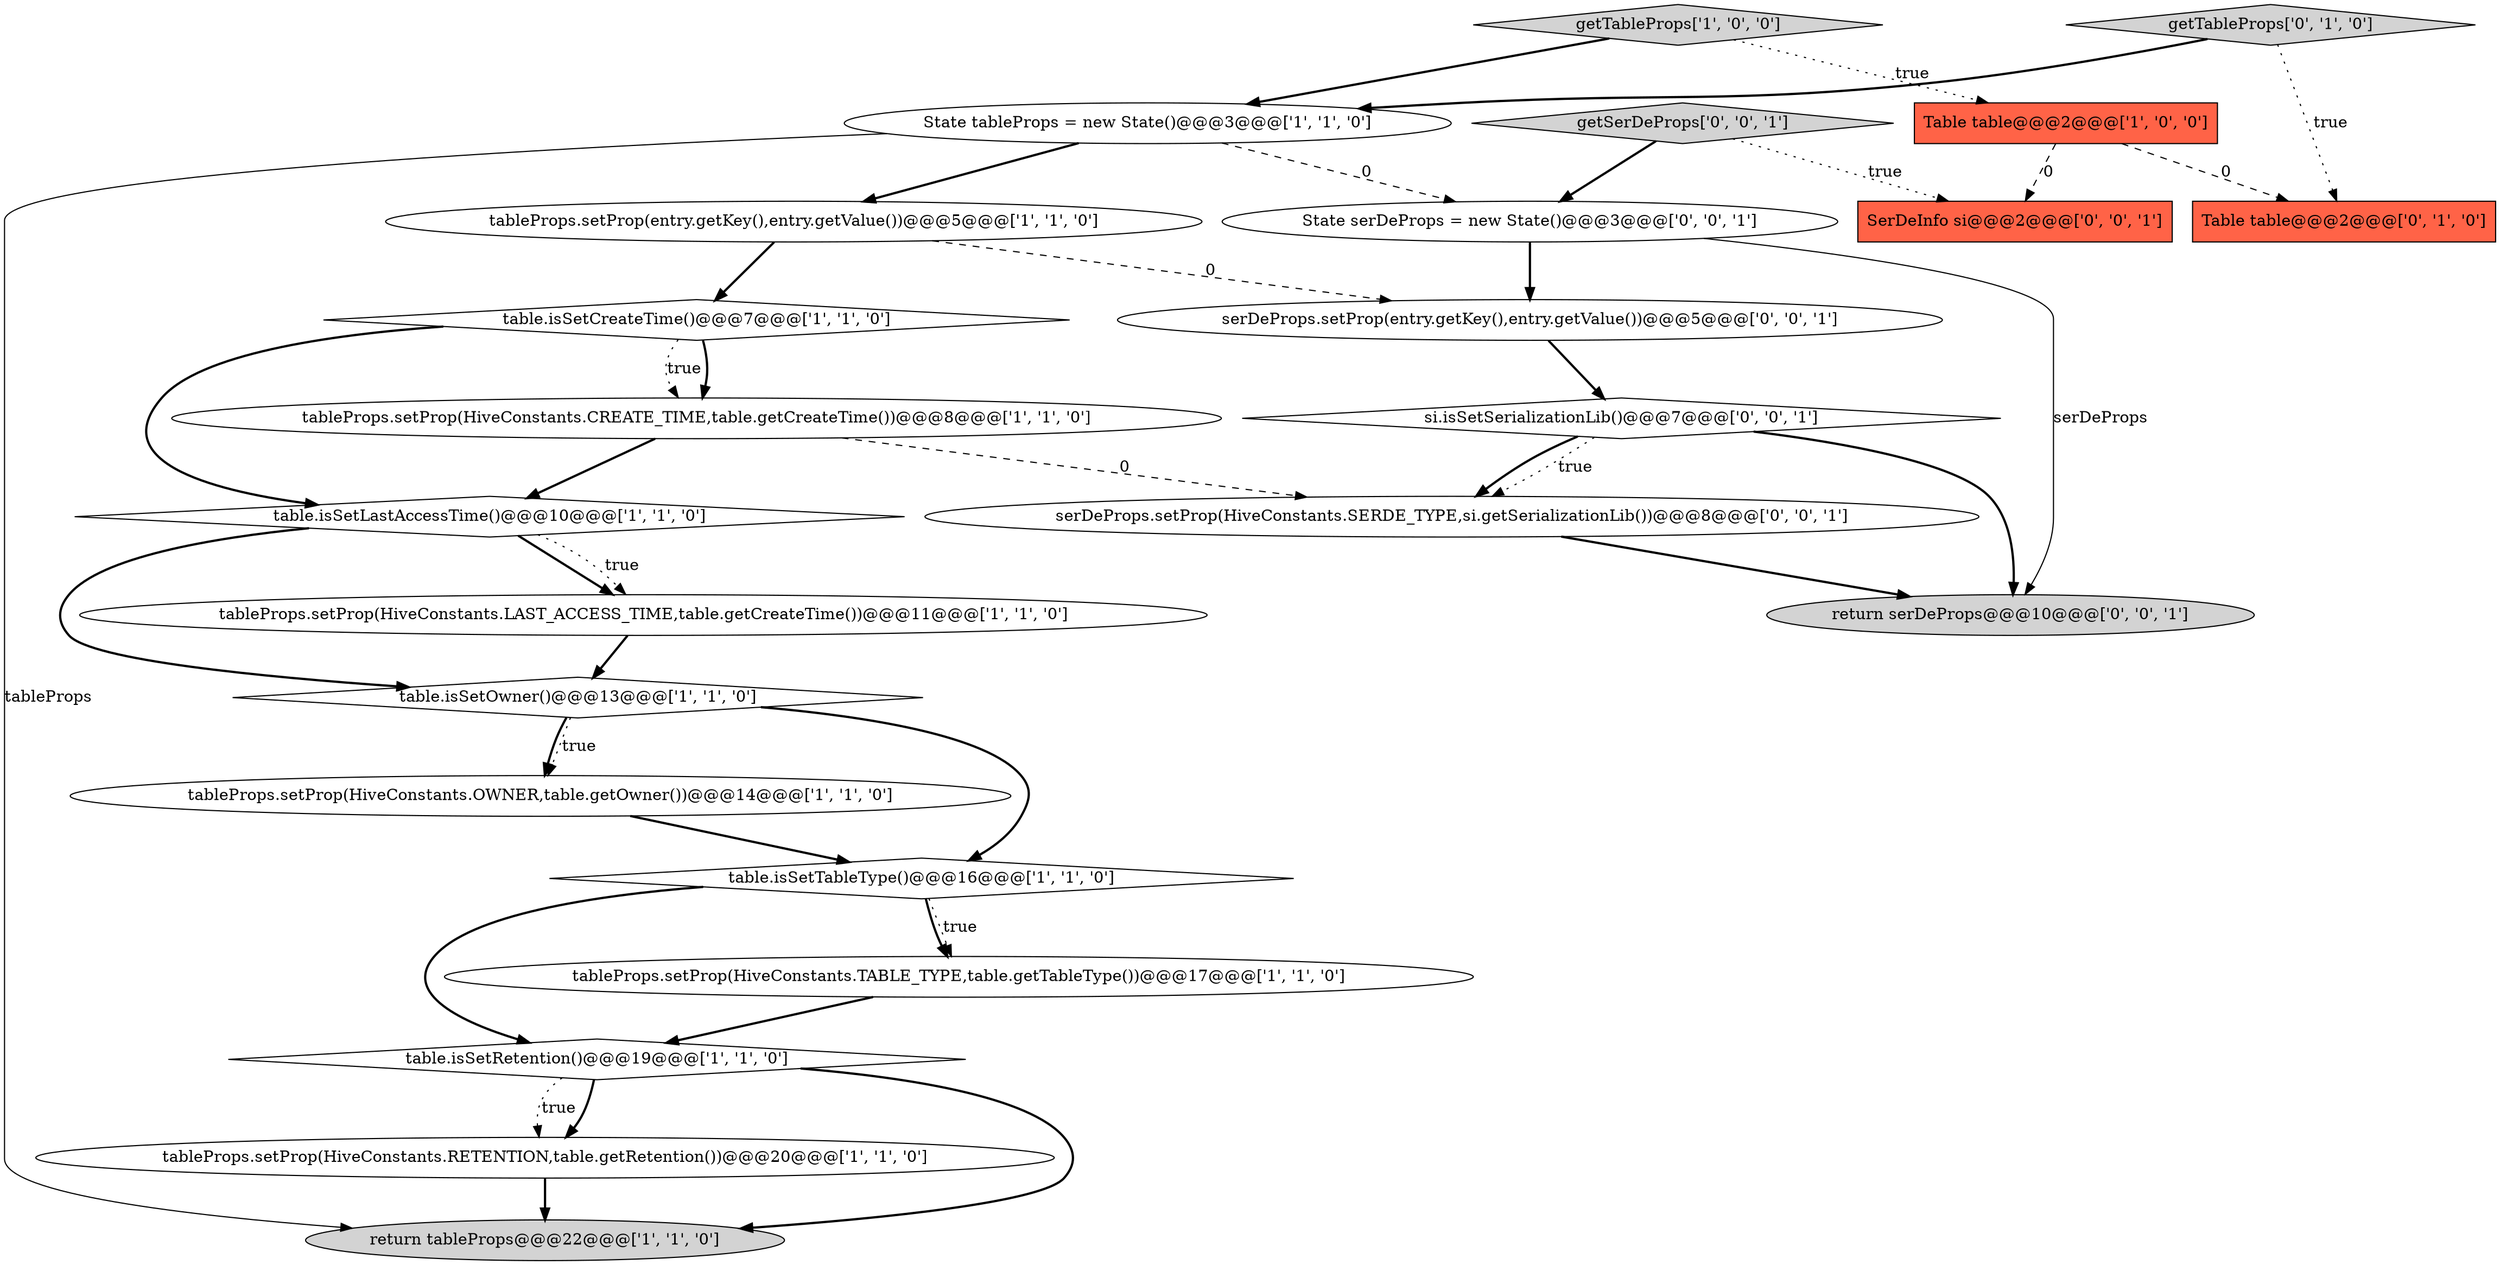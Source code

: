 digraph {
6 [style = filled, label = "State tableProps = new State()@@@3@@@['1', '1', '0']", fillcolor = white, shape = ellipse image = "AAA0AAABBB1BBB"];
1 [style = filled, label = "table.isSetRetention()@@@19@@@['1', '1', '0']", fillcolor = white, shape = diamond image = "AAA0AAABBB1BBB"];
19 [style = filled, label = "State serDeProps = new State()@@@3@@@['0', '0', '1']", fillcolor = white, shape = ellipse image = "AAA0AAABBB3BBB"];
17 [style = filled, label = "si.isSetSerializationLib()@@@7@@@['0', '0', '1']", fillcolor = white, shape = diamond image = "AAA0AAABBB3BBB"];
12 [style = filled, label = "Table table@@@2@@@['1', '0', '0']", fillcolor = tomato, shape = box image = "AAA1AAABBB1BBB"];
13 [style = filled, label = "tableProps.setProp(entry.getKey(),entry.getValue())@@@5@@@['1', '1', '0']", fillcolor = white, shape = ellipse image = "AAA0AAABBB1BBB"];
9 [style = filled, label = "table.isSetLastAccessTime()@@@10@@@['1', '1', '0']", fillcolor = white, shape = diamond image = "AAA0AAABBB1BBB"];
11 [style = filled, label = "tableProps.setProp(HiveConstants.OWNER,table.getOwner())@@@14@@@['1', '1', '0']", fillcolor = white, shape = ellipse image = "AAA0AAABBB1BBB"];
20 [style = filled, label = "getSerDeProps['0', '0', '1']", fillcolor = lightgray, shape = diamond image = "AAA0AAABBB3BBB"];
10 [style = filled, label = "tableProps.setProp(HiveConstants.CREATE_TIME,table.getCreateTime())@@@8@@@['1', '1', '0']", fillcolor = white, shape = ellipse image = "AAA0AAABBB1BBB"];
18 [style = filled, label = "return serDeProps@@@10@@@['0', '0', '1']", fillcolor = lightgray, shape = ellipse image = "AAA0AAABBB3BBB"];
3 [style = filled, label = "tableProps.setProp(HiveConstants.LAST_ACCESS_TIME,table.getCreateTime())@@@11@@@['1', '1', '0']", fillcolor = white, shape = ellipse image = "AAA0AAABBB1BBB"];
4 [style = filled, label = "table.isSetTableType()@@@16@@@['1', '1', '0']", fillcolor = white, shape = diamond image = "AAA0AAABBB1BBB"];
22 [style = filled, label = "serDeProps.setProp(HiveConstants.SERDE_TYPE,si.getSerializationLib())@@@8@@@['0', '0', '1']", fillcolor = white, shape = ellipse image = "AAA0AAABBB3BBB"];
23 [style = filled, label = "serDeProps.setProp(entry.getKey(),entry.getValue())@@@5@@@['0', '0', '1']", fillcolor = white, shape = ellipse image = "AAA0AAABBB3BBB"];
5 [style = filled, label = "tableProps.setProp(HiveConstants.TABLE_TYPE,table.getTableType())@@@17@@@['1', '1', '0']", fillcolor = white, shape = ellipse image = "AAA0AAABBB1BBB"];
2 [style = filled, label = "table.isSetCreateTime()@@@7@@@['1', '1', '0']", fillcolor = white, shape = diamond image = "AAA0AAABBB1BBB"];
7 [style = filled, label = "tableProps.setProp(HiveConstants.RETENTION,table.getRetention())@@@20@@@['1', '1', '0']", fillcolor = white, shape = ellipse image = "AAA0AAABBB1BBB"];
21 [style = filled, label = "SerDeInfo si@@@2@@@['0', '0', '1']", fillcolor = tomato, shape = box image = "AAA0AAABBB3BBB"];
8 [style = filled, label = "getTableProps['1', '0', '0']", fillcolor = lightgray, shape = diamond image = "AAA0AAABBB1BBB"];
16 [style = filled, label = "getTableProps['0', '1', '0']", fillcolor = lightgray, shape = diamond image = "AAA0AAABBB2BBB"];
0 [style = filled, label = "return tableProps@@@22@@@['1', '1', '0']", fillcolor = lightgray, shape = ellipse image = "AAA0AAABBB1BBB"];
15 [style = filled, label = "Table table@@@2@@@['0', '1', '0']", fillcolor = tomato, shape = box image = "AAA1AAABBB2BBB"];
14 [style = filled, label = "table.isSetOwner()@@@13@@@['1', '1', '0']", fillcolor = white, shape = diamond image = "AAA0AAABBB1BBB"];
4->5 [style = dotted, label="true"];
16->6 [style = bold, label=""];
11->4 [style = bold, label=""];
3->14 [style = bold, label=""];
16->15 [style = dotted, label="true"];
7->0 [style = bold, label=""];
8->6 [style = bold, label=""];
6->0 [style = solid, label="tableProps"];
1->0 [style = bold, label=""];
2->9 [style = bold, label=""];
20->21 [style = dotted, label="true"];
10->22 [style = dashed, label="0"];
17->22 [style = bold, label=""];
2->10 [style = bold, label=""];
13->23 [style = dashed, label="0"];
1->7 [style = bold, label=""];
12->21 [style = dashed, label="0"];
1->7 [style = dotted, label="true"];
5->1 [style = bold, label=""];
22->18 [style = bold, label=""];
19->18 [style = solid, label="serDeProps"];
8->12 [style = dotted, label="true"];
19->23 [style = bold, label=""];
6->13 [style = bold, label=""];
6->19 [style = dashed, label="0"];
13->2 [style = bold, label=""];
9->14 [style = bold, label=""];
12->15 [style = dashed, label="0"];
9->3 [style = bold, label=""];
14->11 [style = dotted, label="true"];
23->17 [style = bold, label=""];
17->22 [style = dotted, label="true"];
10->9 [style = bold, label=""];
4->1 [style = bold, label=""];
20->19 [style = bold, label=""];
14->11 [style = bold, label=""];
4->5 [style = bold, label=""];
9->3 [style = dotted, label="true"];
17->18 [style = bold, label=""];
2->10 [style = dotted, label="true"];
14->4 [style = bold, label=""];
}
